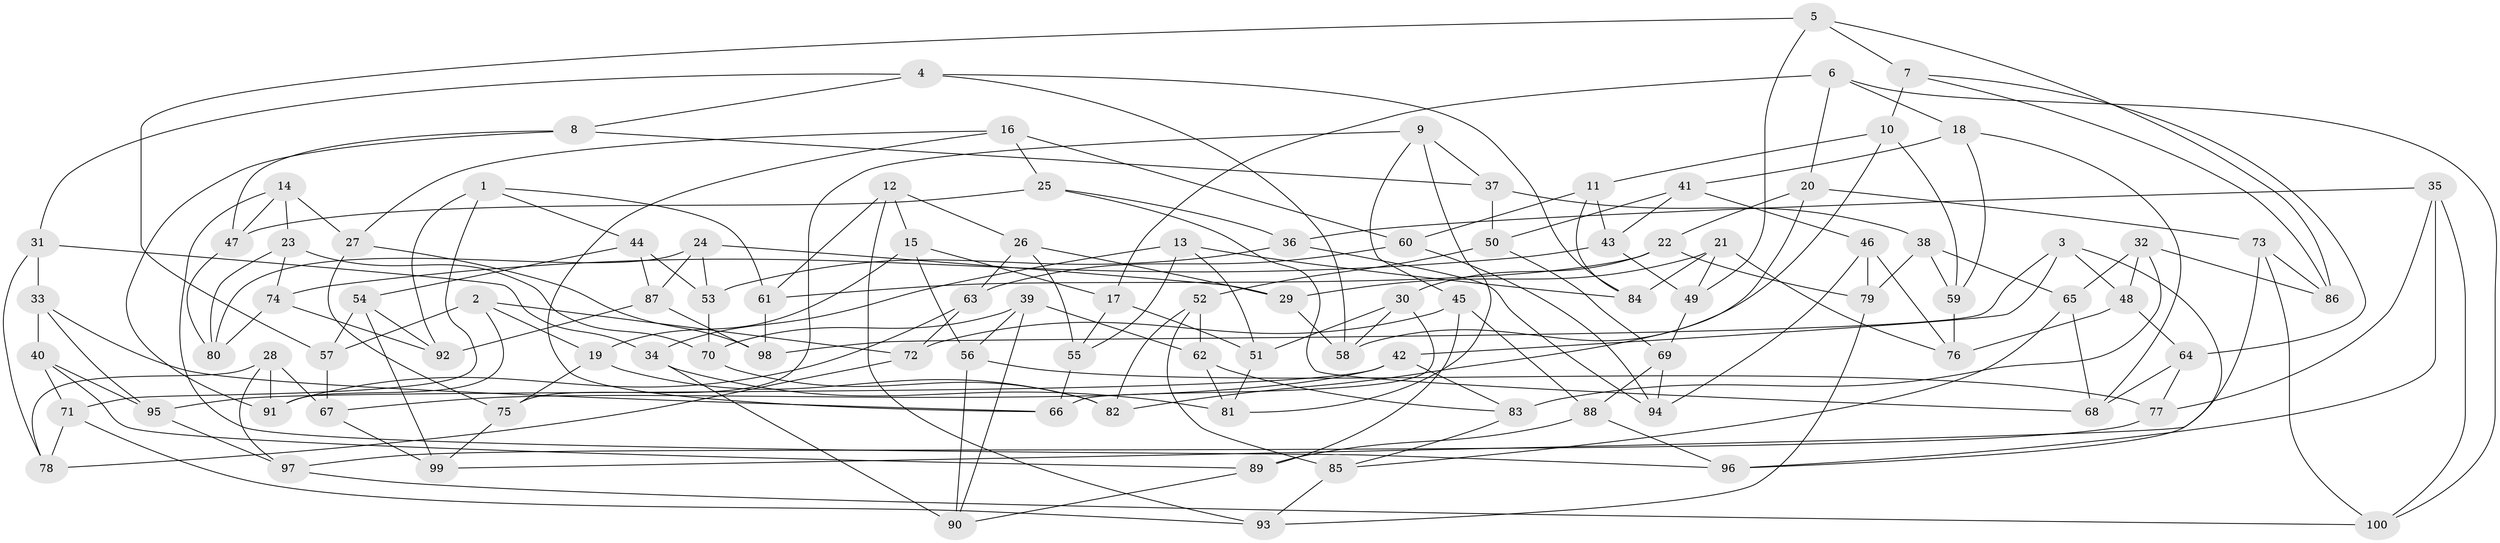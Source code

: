 // coarse degree distribution, {10: 0.06, 4: 0.18, 5: 0.2, 6: 0.52, 3: 0.02, 9: 0.02}
// Generated by graph-tools (version 1.1) at 2025/46/03/06/25 01:46:57]
// undirected, 100 vertices, 200 edges
graph export_dot {
graph [start="1"]
  node [color=gray90,style=filled];
  1;
  2;
  3;
  4;
  5;
  6;
  7;
  8;
  9;
  10;
  11;
  12;
  13;
  14;
  15;
  16;
  17;
  18;
  19;
  20;
  21;
  22;
  23;
  24;
  25;
  26;
  27;
  28;
  29;
  30;
  31;
  32;
  33;
  34;
  35;
  36;
  37;
  38;
  39;
  40;
  41;
  42;
  43;
  44;
  45;
  46;
  47;
  48;
  49;
  50;
  51;
  52;
  53;
  54;
  55;
  56;
  57;
  58;
  59;
  60;
  61;
  62;
  63;
  64;
  65;
  66;
  67;
  68;
  69;
  70;
  71;
  72;
  73;
  74;
  75;
  76;
  77;
  78;
  79;
  80;
  81;
  82;
  83;
  84;
  85;
  86;
  87;
  88;
  89;
  90;
  91;
  92;
  93;
  94;
  95;
  96;
  97;
  98;
  99;
  100;
  1 -- 71;
  1 -- 61;
  1 -- 44;
  1 -- 92;
  2 -- 91;
  2 -- 72;
  2 -- 57;
  2 -- 19;
  3 -- 96;
  3 -- 42;
  3 -- 48;
  3 -- 98;
  4 -- 31;
  4 -- 58;
  4 -- 84;
  4 -- 8;
  5 -- 49;
  5 -- 57;
  5 -- 7;
  5 -- 86;
  6 -- 17;
  6 -- 100;
  6 -- 20;
  6 -- 18;
  7 -- 86;
  7 -- 64;
  7 -- 10;
  8 -- 91;
  8 -- 37;
  8 -- 47;
  9 -- 75;
  9 -- 37;
  9 -- 81;
  9 -- 45;
  10 -- 59;
  10 -- 58;
  10 -- 11;
  11 -- 60;
  11 -- 84;
  11 -- 43;
  12 -- 61;
  12 -- 93;
  12 -- 15;
  12 -- 26;
  13 -- 84;
  13 -- 51;
  13 -- 34;
  13 -- 55;
  14 -- 23;
  14 -- 96;
  14 -- 47;
  14 -- 27;
  15 -- 17;
  15 -- 56;
  15 -- 19;
  16 -- 60;
  16 -- 25;
  16 -- 66;
  16 -- 27;
  17 -- 55;
  17 -- 51;
  18 -- 41;
  18 -- 59;
  18 -- 68;
  19 -- 75;
  19 -- 82;
  20 -- 82;
  20 -- 22;
  20 -- 73;
  21 -- 84;
  21 -- 49;
  21 -- 76;
  21 -- 29;
  22 -- 30;
  22 -- 79;
  22 -- 61;
  23 -- 74;
  23 -- 70;
  23 -- 80;
  24 -- 80;
  24 -- 87;
  24 -- 29;
  24 -- 53;
  25 -- 36;
  25 -- 47;
  25 -- 68;
  26 -- 55;
  26 -- 29;
  26 -- 63;
  27 -- 98;
  27 -- 75;
  28 -- 67;
  28 -- 91;
  28 -- 78;
  28 -- 97;
  29 -- 58;
  30 -- 58;
  30 -- 66;
  30 -- 51;
  31 -- 34;
  31 -- 33;
  31 -- 78;
  32 -- 83;
  32 -- 48;
  32 -- 86;
  32 -- 65;
  33 -- 95;
  33 -- 66;
  33 -- 40;
  34 -- 81;
  34 -- 90;
  35 -- 96;
  35 -- 77;
  35 -- 36;
  35 -- 100;
  36 -- 94;
  36 -- 53;
  37 -- 38;
  37 -- 50;
  38 -- 79;
  38 -- 65;
  38 -- 59;
  39 -- 62;
  39 -- 70;
  39 -- 90;
  39 -- 56;
  40 -- 95;
  40 -- 71;
  40 -- 89;
  41 -- 46;
  41 -- 50;
  41 -- 43;
  42 -- 95;
  42 -- 67;
  42 -- 83;
  43 -- 74;
  43 -- 49;
  44 -- 53;
  44 -- 87;
  44 -- 54;
  45 -- 88;
  45 -- 89;
  45 -- 72;
  46 -- 94;
  46 -- 79;
  46 -- 76;
  47 -- 80;
  48 -- 64;
  48 -- 76;
  49 -- 69;
  50 -- 52;
  50 -- 69;
  51 -- 81;
  52 -- 85;
  52 -- 82;
  52 -- 62;
  53 -- 70;
  54 -- 92;
  54 -- 99;
  54 -- 57;
  55 -- 66;
  56 -- 90;
  56 -- 77;
  57 -- 67;
  59 -- 76;
  60 -- 94;
  60 -- 63;
  61 -- 98;
  62 -- 81;
  62 -- 83;
  63 -- 72;
  63 -- 91;
  64 -- 68;
  64 -- 77;
  65 -- 68;
  65 -- 85;
  67 -- 99;
  69 -- 88;
  69 -- 94;
  70 -- 82;
  71 -- 93;
  71 -- 78;
  72 -- 78;
  73 -- 99;
  73 -- 100;
  73 -- 86;
  74 -- 80;
  74 -- 92;
  75 -- 99;
  77 -- 97;
  79 -- 93;
  83 -- 85;
  85 -- 93;
  87 -- 92;
  87 -- 98;
  88 -- 96;
  88 -- 89;
  89 -- 90;
  95 -- 97;
  97 -- 100;
}
